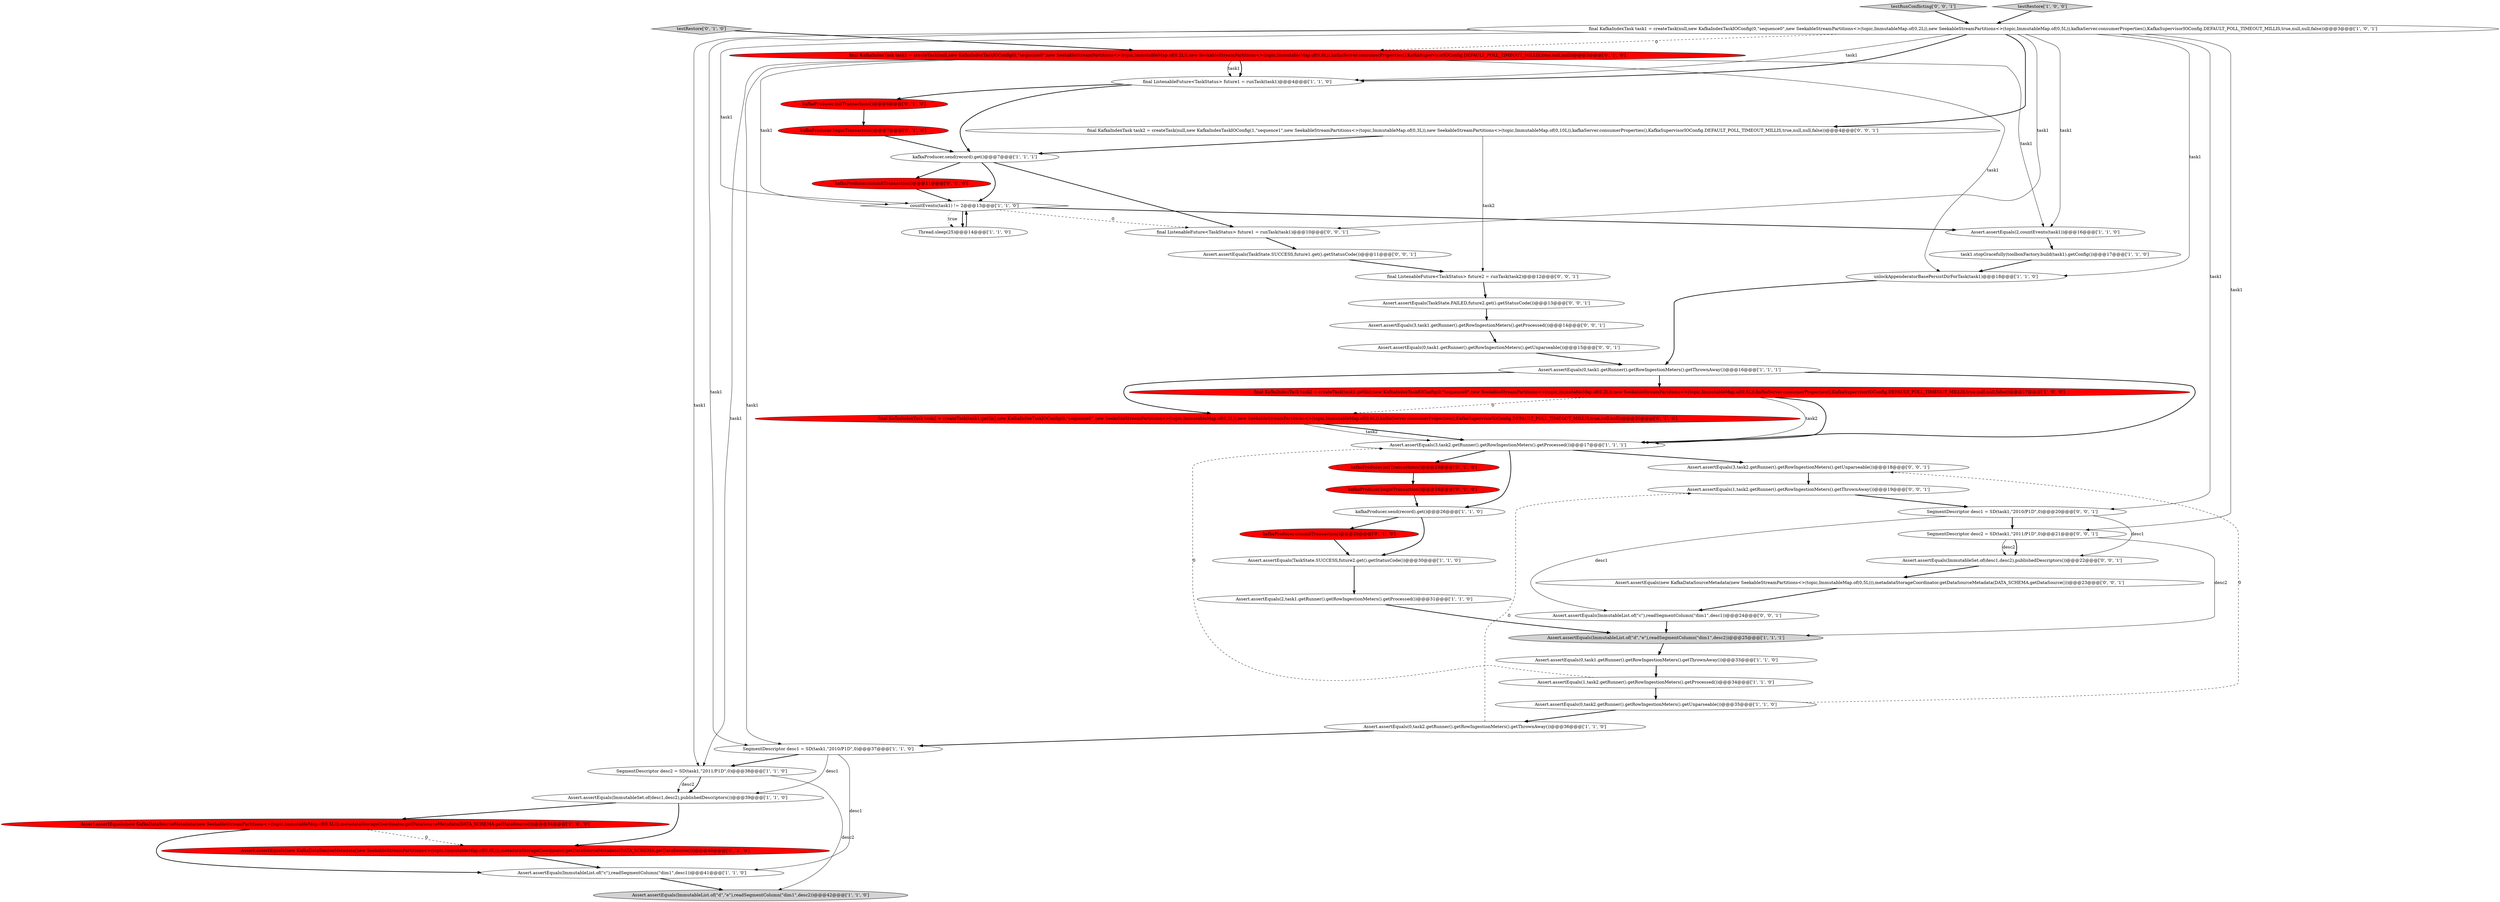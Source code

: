 digraph {
35 [style = filled, label = "testRestore['0', '1', '0']", fillcolor = lightgray, shape = diamond image = "AAA0AAABBB2BBB"];
18 [style = filled, label = "task1.stopGracefully(toolboxFactory.build(task1).getConfig())@@@17@@@['1', '1', '0']", fillcolor = white, shape = ellipse image = "AAA0AAABBB1BBB"];
47 [style = filled, label = "Assert.assertEquals(3,task1.getRunner().getRowIngestionMeters().getProcessed())@@@14@@@['0', '0', '1']", fillcolor = white, shape = ellipse image = "AAA0AAABBB3BBB"];
15 [style = filled, label = "final KafkaIndexTask task1 = createTask(null,new KafkaIndexTaskIOConfig(0,\"sequence0\",new SeekableStreamPartitions<>(topic,ImmutableMap.of(0,2L)),new SeekableStreamPartitions<>(topic,ImmutableMap.of(0,5L)),kafkaServer.consumerProperties(),KafkaSupervisorIOConfig.DEFAULT_POLL_TIMEOUT_MILLIS,true,null,null,false))@@@3@@@['1', '0', '1']", fillcolor = white, shape = ellipse image = "AAA0AAABBB1BBB"];
27 [style = filled, label = "kafkaProducer.beginTransaction()@@@7@@@['0', '1', '0']", fillcolor = red, shape = ellipse image = "AAA1AAABBB2BBB"];
32 [style = filled, label = "kafkaProducer.beginTransaction()@@@24@@@['0', '1', '0']", fillcolor = red, shape = ellipse image = "AAA1AAABBB2BBB"];
45 [style = filled, label = "testRunConflicting['0', '0', '1']", fillcolor = lightgray, shape = diamond image = "AAA0AAABBB3BBB"];
6 [style = filled, label = "Assert.assertEquals(0,task2.getRunner().getRowIngestionMeters().getThrownAway())@@@36@@@['1', '1', '0']", fillcolor = white, shape = ellipse image = "AAA0AAABBB1BBB"];
25 [style = filled, label = "Assert.assertEquals(ImmutableList.of(\"d\",\"e\"),readSegmentColumn(\"dim1\",desc2))@@@25@@@['1', '1', '1']", fillcolor = lightgray, shape = ellipse image = "AAA0AAABBB1BBB"];
0 [style = filled, label = "Assert.assertEquals(ImmutableSet.of(desc1,desc2),publishedDescriptors())@@@39@@@['1', '1', '0']", fillcolor = white, shape = ellipse image = "AAA0AAABBB1BBB"];
5 [style = filled, label = "kafkaProducer.send(record).get()@@@7@@@['1', '1', '1']", fillcolor = white, shape = ellipse image = "AAA0AAABBB1BBB"];
37 [style = filled, label = "SegmentDescriptor desc2 = SD(task1,\"2011/P1D\",0)@@@21@@@['0', '0', '1']", fillcolor = white, shape = ellipse image = "AAA0AAABBB3BBB"];
34 [style = filled, label = "kafkaProducer.commitTransaction()@@@28@@@['0', '1', '0']", fillcolor = red, shape = ellipse image = "AAA1AAABBB2BBB"];
22 [style = filled, label = "Assert.assertEquals(2,task1.getRunner().getRowIngestionMeters().getProcessed())@@@31@@@['1', '1', '0']", fillcolor = white, shape = ellipse image = "AAA0AAABBB1BBB"];
20 [style = filled, label = "Assert.assertEquals(2,countEvents(task1))@@@16@@@['1', '1', '0']", fillcolor = white, shape = ellipse image = "AAA0AAABBB1BBB"];
49 [style = filled, label = "final ListenableFuture<TaskStatus> future1 = runTask(task1)@@@10@@@['0', '0', '1']", fillcolor = white, shape = ellipse image = "AAA0AAABBB3BBB"];
28 [style = filled, label = "final KafkaIndexTask task2 = createTask(task1.getId(),new KafkaIndexTaskIOConfig(0,\"sequence0\",new SeekableStreamPartitions<>(topic,ImmutableMap.of(0,2L)),new SeekableStreamPartitions<>(topic,ImmutableMap.of(0,6L)),kafkaServer.consumerProperties(),KafkaSupervisorIOConfig.DEFAULT_POLL_TIMEOUT_MILLIS,true,null,null))@@@20@@@['0', '1', '0']", fillcolor = red, shape = ellipse image = "AAA1AAABBB2BBB"];
33 [style = filled, label = "kafkaProducer.initTransactions()@@@6@@@['0', '1', '0']", fillcolor = red, shape = ellipse image = "AAA1AAABBB2BBB"];
7 [style = filled, label = "Assert.assertEquals(0,task1.getRunner().getRowIngestionMeters().getThrownAway())@@@33@@@['1', '1', '0']", fillcolor = white, shape = ellipse image = "AAA0AAABBB1BBB"];
46 [style = filled, label = "Assert.assertEquals(ImmutableSet.of(desc1,desc2),publishedDescriptors())@@@22@@@['0', '0', '1']", fillcolor = white, shape = ellipse image = "AAA0AAABBB3BBB"];
17 [style = filled, label = "SegmentDescriptor desc2 = SD(task1,\"2011/P1D\",0)@@@38@@@['1', '1', '0']", fillcolor = white, shape = ellipse image = "AAA0AAABBB1BBB"];
11 [style = filled, label = "Assert.assertEquals(1,task2.getRunner().getRowIngestionMeters().getProcessed())@@@34@@@['1', '1', '0']", fillcolor = white, shape = ellipse image = "AAA0AAABBB1BBB"];
13 [style = filled, label = "Assert.assertEquals(0,task1.getRunner().getRowIngestionMeters().getThrownAway())@@@16@@@['1', '1', '1']", fillcolor = white, shape = ellipse image = "AAA0AAABBB1BBB"];
29 [style = filled, label = "kafkaProducer.commitTransaction()@@@11@@@['0', '1', '0']", fillcolor = red, shape = ellipse image = "AAA1AAABBB2BBB"];
50 [style = filled, label = "Assert.assertEquals(ImmutableList.of(\"c\"),readSegmentColumn(\"dim1\",desc1))@@@24@@@['0', '0', '1']", fillcolor = white, shape = ellipse image = "AAA0AAABBB3BBB"];
23 [style = filled, label = "testRestore['1', '0', '0']", fillcolor = lightgray, shape = diamond image = "AAA0AAABBB1BBB"];
9 [style = filled, label = "final ListenableFuture<TaskStatus> future1 = runTask(task1)@@@4@@@['1', '1', '0']", fillcolor = white, shape = ellipse image = "AAA0AAABBB1BBB"];
1 [style = filled, label = "countEvents(task1) != 2@@@13@@@['1', '1', '0']", fillcolor = white, shape = diamond image = "AAA0AAABBB1BBB"];
42 [style = filled, label = "final KafkaIndexTask task2 = createTask(null,new KafkaIndexTaskIOConfig(1,\"sequence1\",new SeekableStreamPartitions<>(topic,ImmutableMap.of(0,3L)),new SeekableStreamPartitions<>(topic,ImmutableMap.of(0,10L)),kafkaServer.consumerProperties(),KafkaSupervisorIOConfig.DEFAULT_POLL_TIMEOUT_MILLIS,true,null,null,false))@@@4@@@['0', '0', '1']", fillcolor = white, shape = ellipse image = "AAA0AAABBB3BBB"];
21 [style = filled, label = "Assert.assertEquals(3,task2.getRunner().getRowIngestionMeters().getProcessed())@@@17@@@['1', '1', '1']", fillcolor = white, shape = ellipse image = "AAA0AAABBB1BBB"];
44 [style = filled, label = "Assert.assertEquals(new KafkaDataSourceMetadata(new SeekableStreamPartitions<>(topic,ImmutableMap.of(0,5L))),metadataStorageCoordinator.getDataSourceMetadata(DATA_SCHEMA.getDataSource()))@@@23@@@['0', '0', '1']", fillcolor = white, shape = ellipse image = "AAA0AAABBB3BBB"];
2 [style = filled, label = "SegmentDescriptor desc1 = SD(task1,\"2010/P1D\",0)@@@37@@@['1', '1', '0']", fillcolor = white, shape = ellipse image = "AAA0AAABBB1BBB"];
16 [style = filled, label = "Assert.assertEquals(ImmutableList.of(\"c\"),readSegmentColumn(\"dim1\",desc1))@@@41@@@['1', '1', '0']", fillcolor = white, shape = ellipse image = "AAA0AAABBB1BBB"];
38 [style = filled, label = "Assert.assertEquals(TaskState.FAILED,future2.get().getStatusCode())@@@13@@@['0', '0', '1']", fillcolor = white, shape = ellipse image = "AAA0AAABBB3BBB"];
10 [style = filled, label = "Assert.assertEquals(ImmutableList.of(\"d\",\"e\"),readSegmentColumn(\"dim1\",desc2))@@@42@@@['1', '1', '0']", fillcolor = lightgray, shape = ellipse image = "AAA0AAABBB1BBB"];
36 [style = filled, label = "Assert.assertEquals(3,task2.getRunner().getRowIngestionMeters().getUnparseable())@@@18@@@['0', '0', '1']", fillcolor = white, shape = ellipse image = "AAA0AAABBB3BBB"];
43 [style = filled, label = "final ListenableFuture<TaskStatus> future2 = runTask(task2)@@@12@@@['0', '0', '1']", fillcolor = white, shape = ellipse image = "AAA0AAABBB3BBB"];
3 [style = filled, label = "Thread.sleep(25)@@@14@@@['1', '1', '0']", fillcolor = white, shape = ellipse image = "AAA0AAABBB1BBB"];
24 [style = filled, label = "final KafkaIndexTask task2 = createTask(task1.getId(),new KafkaIndexTaskIOConfig(0,\"sequence0\",new SeekableStreamPartitions<>(topic,ImmutableMap.of(0,2L)),new SeekableStreamPartitions<>(topic,ImmutableMap.of(0,5L)),kafkaServer.consumerProperties(),KafkaSupervisorIOConfig.DEFAULT_POLL_TIMEOUT_MILLIS,true,null,null,false))@@@17@@@['1', '0', '0']", fillcolor = red, shape = ellipse image = "AAA1AAABBB1BBB"];
12 [style = filled, label = "unlockAppenderatorBasePersistDirForTask(task1)@@@18@@@['1', '1', '0']", fillcolor = white, shape = ellipse image = "AAA0AAABBB1BBB"];
48 [style = filled, label = "SegmentDescriptor desc1 = SD(task1,\"2010/P1D\",0)@@@20@@@['0', '0', '1']", fillcolor = white, shape = ellipse image = "AAA0AAABBB3BBB"];
41 [style = filled, label = "Assert.assertEquals(TaskState.SUCCESS,future1.get().getStatusCode())@@@11@@@['0', '0', '1']", fillcolor = white, shape = ellipse image = "AAA0AAABBB3BBB"];
31 [style = filled, label = "Assert.assertEquals(new KafkaDataSourceMetadata(new SeekableStreamPartitions<>(topic,ImmutableMap.of(0,6L))),metadataStorageCoordinator.getDataSourceMetadata(DATA_SCHEMA.getDataSource()))@@@40@@@['0', '1', '0']", fillcolor = red, shape = ellipse image = "AAA1AAABBB2BBB"];
30 [style = filled, label = "kafkaProducer.initTransactions()@@@23@@@['0', '1', '0']", fillcolor = red, shape = ellipse image = "AAA1AAABBB2BBB"];
19 [style = filled, label = "kafkaProducer.send(record).get()@@@26@@@['1', '1', '0']", fillcolor = white, shape = ellipse image = "AAA0AAABBB1BBB"];
8 [style = filled, label = "Assert.assertEquals(0,task2.getRunner().getRowIngestionMeters().getUnparseable())@@@35@@@['1', '1', '0']", fillcolor = white, shape = ellipse image = "AAA0AAABBB1BBB"];
4 [style = filled, label = "Assert.assertEquals(TaskState.SUCCESS,future2.get().getStatusCode())@@@30@@@['1', '1', '0']", fillcolor = white, shape = ellipse image = "AAA0AAABBB1BBB"];
14 [style = filled, label = "Assert.assertEquals(new KafkaDataSourceMetadata(new SeekableStreamPartitions<>(topic,ImmutableMap.of(0,5L))),metadataStorageCoordinator.getDataSourceMetadata(DATA_SCHEMA.getDataSource()))@@@34@@@['1', '0', '0']", fillcolor = red, shape = ellipse image = "AAA1AAABBB1BBB"];
39 [style = filled, label = "Assert.assertEquals(0,task1.getRunner().getRowIngestionMeters().getUnparseable())@@@15@@@['0', '0', '1']", fillcolor = white, shape = ellipse image = "AAA0AAABBB3BBB"];
40 [style = filled, label = "Assert.assertEquals(1,task2.getRunner().getRowIngestionMeters().getThrownAway())@@@19@@@['0', '0', '1']", fillcolor = white, shape = ellipse image = "AAA0AAABBB3BBB"];
26 [style = filled, label = "final KafkaIndexTask task1 = createTask(null,new KafkaIndexTaskIOConfig(0,\"sequence0\",new SeekableStreamPartitions<>(topic,ImmutableMap.of(0,2L)),new SeekableStreamPartitions<>(topic,ImmutableMap.of(0,6L)),kafkaServer.consumerProperties(),KafkaSupervisorIOConfig.DEFAULT_POLL_TIMEOUT_MILLIS,true,null,null))@@@3@@@['0', '1', '0']", fillcolor = red, shape = ellipse image = "AAA1AAABBB2BBB"];
2->16 [style = solid, label="desc1"];
1->20 [style = bold, label=""];
15->1 [style = solid, label="task1"];
48->50 [style = solid, label="desc1"];
26->9 [style = bold, label=""];
8->6 [style = bold, label=""];
17->10 [style = solid, label="desc2"];
21->30 [style = bold, label=""];
48->46 [style = solid, label="desc1"];
42->43 [style = solid, label="task2"];
1->3 [style = dotted, label="true"];
0->14 [style = bold, label=""];
28->21 [style = bold, label=""];
5->49 [style = bold, label=""];
1->49 [style = dashed, label="0"];
21->36 [style = bold, label=""];
26->20 [style = solid, label="task1"];
24->21 [style = bold, label=""];
15->9 [style = solid, label="task1"];
9->5 [style = bold, label=""];
27->5 [style = bold, label=""];
29->1 [style = bold, label=""];
15->37 [style = solid, label="task1"];
11->21 [style = dashed, label="0"];
14->16 [style = bold, label=""];
5->29 [style = bold, label=""];
22->25 [style = bold, label=""];
19->34 [style = bold, label=""];
48->37 [style = bold, label=""];
7->11 [style = bold, label=""];
26->17 [style = solid, label="task1"];
21->19 [style = bold, label=""];
9->33 [style = bold, label=""];
24->21 [style = solid, label="task2"];
18->12 [style = bold, label=""];
44->50 [style = bold, label=""];
47->39 [style = bold, label=""];
25->7 [style = bold, label=""];
33->27 [style = bold, label=""];
26->12 [style = solid, label="task1"];
6->2 [style = bold, label=""];
20->18 [style = bold, label=""];
5->1 [style = bold, label=""];
37->46 [style = bold, label=""];
15->9 [style = bold, label=""];
15->26 [style = dashed, label="0"];
49->41 [style = bold, label=""];
38->47 [style = bold, label=""];
26->1 [style = solid, label="task1"];
11->8 [style = bold, label=""];
41->43 [style = bold, label=""];
4->22 [style = bold, label=""];
0->31 [style = bold, label=""];
14->31 [style = dashed, label="0"];
2->17 [style = bold, label=""];
46->44 [style = bold, label=""];
36->40 [style = bold, label=""];
13->24 [style = bold, label=""];
45->15 [style = bold, label=""];
3->1 [style = bold, label=""];
39->13 [style = bold, label=""];
2->0 [style = solid, label="desc1"];
23->15 [style = bold, label=""];
1->3 [style = bold, label=""];
30->32 [style = bold, label=""];
15->20 [style = solid, label="task1"];
6->40 [style = dashed, label="0"];
32->19 [style = bold, label=""];
8->36 [style = dashed, label="0"];
15->48 [style = solid, label="task1"];
15->2 [style = solid, label="task1"];
24->28 [style = dashed, label="0"];
12->13 [style = bold, label=""];
15->17 [style = solid, label="task1"];
15->12 [style = solid, label="task1"];
26->2 [style = solid, label="task1"];
17->0 [style = bold, label=""];
43->38 [style = bold, label=""];
17->0 [style = solid, label="desc2"];
15->49 [style = solid, label="task1"];
37->46 [style = solid, label="desc2"];
35->26 [style = bold, label=""];
37->25 [style = solid, label="desc2"];
40->48 [style = bold, label=""];
16->10 [style = bold, label=""];
31->16 [style = bold, label=""];
26->9 [style = solid, label="task1"];
50->25 [style = bold, label=""];
28->21 [style = solid, label="task2"];
15->42 [style = bold, label=""];
34->4 [style = bold, label=""];
19->4 [style = bold, label=""];
42->5 [style = bold, label=""];
13->21 [style = bold, label=""];
13->28 [style = bold, label=""];
}
